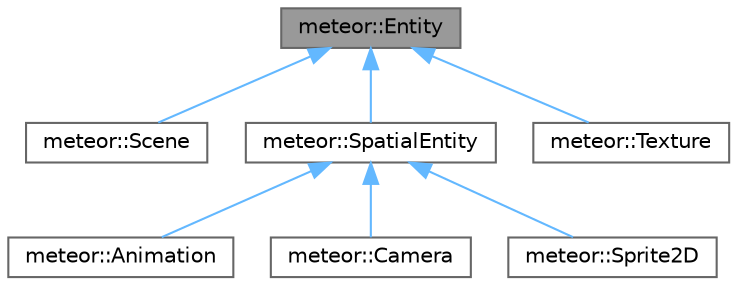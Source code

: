 digraph "meteor::Entity"
{
 // LATEX_PDF_SIZE
  bgcolor="transparent";
  edge [fontname=Helvetica,fontsize=10,labelfontname=Helvetica,labelfontsize=10];
  node [fontname=Helvetica,fontsize=10,shape=box,height=0.2,width=0.4];
  Node1 [id="Node000001",label="meteor::Entity",height=0.2,width=0.4,color="gray40", fillcolor="grey60", style="filled", fontcolor="black",tooltip="An Entity is the base class for all data and behaviour oriented objects in meteor...."];
  Node1 -> Node2 [id="edge1_Node000001_Node000002",dir="back",color="steelblue1",style="solid",tooltip=" "];
  Node2 [id="Node000002",label="meteor::Scene",height=0.2,width=0.4,color="gray40", fillcolor="white", style="filled",URL="$classmeteor_1_1_scene.html",tooltip="A scene holds a collection of spatial entity for a specific level."];
  Node1 -> Node3 [id="edge2_Node000001_Node000003",dir="back",color="steelblue1",style="solid",tooltip=" "];
  Node3 [id="Node000003",label="meteor::SpatialEntity",height=0.2,width=0.4,color="gray40", fillcolor="white", style="filled",URL="$classmeteor_1_1_spatial_entity.html",tooltip="Spatial Entity is the base entity for all types present in scene. This entity keeps track of spatial ..."];
  Node3 -> Node4 [id="edge3_Node000003_Node000004",dir="back",color="steelblue1",style="solid",tooltip=" "];
  Node4 [id="Node000004",label="meteor::Animation",height=0.2,width=0.4,color="gray40", fillcolor="white", style="filled",URL="$classmeteor_1_1_animation.html",tooltip="Animation entity provides sprite - sheet based animation system to meteor."];
  Node3 -> Node5 [id="edge4_Node000003_Node000005",dir="back",color="steelblue1",style="solid",tooltip=" "];
  Node5 [id="Node000005",label="meteor::Camera",height=0.2,width=0.4,color="gray40", fillcolor="white", style="filled",URL="$classmeteor_1_1_camera.html",tooltip="Camera entity uses provides camera like functionlity to manage world view."];
  Node3 -> Node6 [id="edge5_Node000003_Node000006",dir="back",color="steelblue1",style="solid",tooltip=" "];
  Node6 [id="Node000006",label="meteor::Sprite2D",height=0.2,width=0.4,color="gray40", fillcolor="white", style="filled",URL="$classmeteor_1_1_sprite2_d.html",tooltip="This entity enables sprite rendering in meteor."];
  Node1 -> Node7 [id="edge6_Node000001_Node000007",dir="back",color="steelblue1",style="solid",tooltip=" "];
  Node7 [id="Node000007",label="meteor::Texture",height=0.2,width=0.4,color="gray40", fillcolor="white", style="filled",URL="$classmeteor_1_1_texture.html",tooltip="This class holds an image that can be rendererd to the screen."];
}
